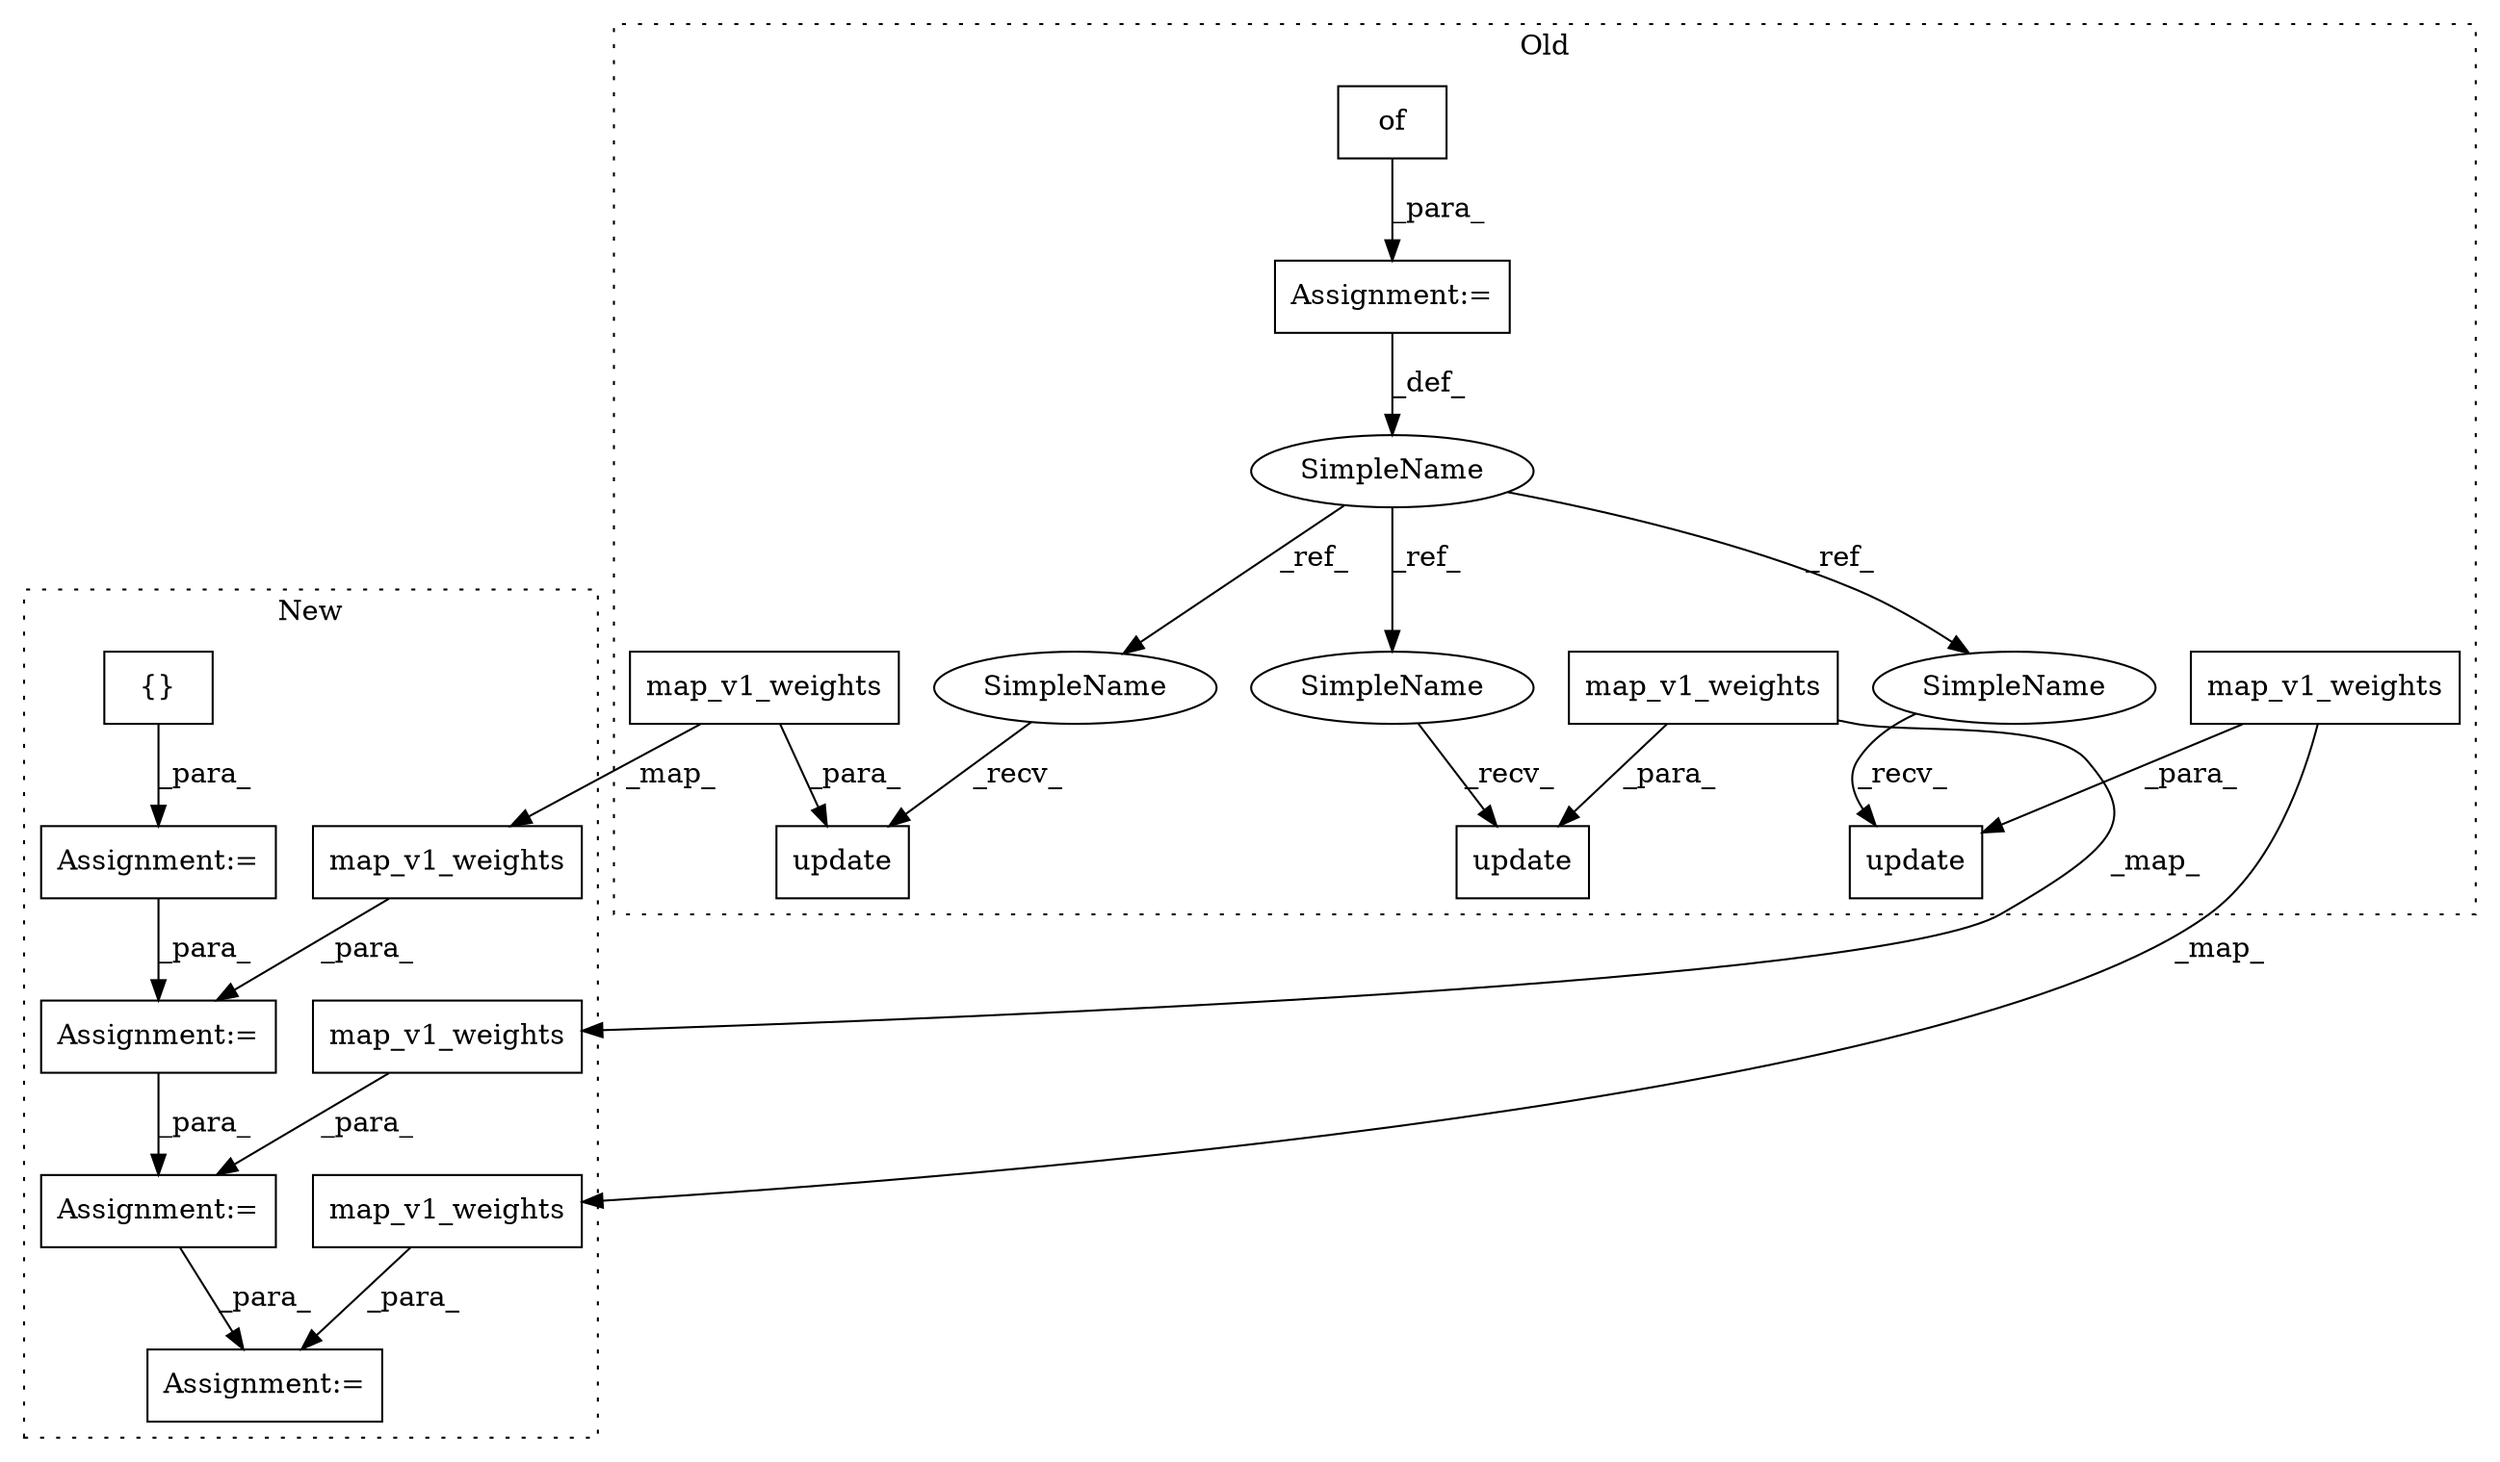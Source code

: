 digraph G {
subgraph cluster0 {
1 [label="map_v1_weights" a="32" s="4317,4351" l="15,1" shape="box"];
3 [label="update" a="32" s="4291,4352" l="7,1" shape="box"];
4 [label="SimpleName" a="42" s="3657" l="1" shape="ellipse"];
5 [label="update" a="32" s="4123,4195" l="7,1" shape="box"];
6 [label="of" a="32" s="3663" l="4" shape="box"];
7 [label="Assignment:=" a="7" s="3658" l="1" shape="box"];
10 [label="map_v1_weights" a="32" s="4147,4194" l="15,1" shape="box"];
14 [label="update" a="32" s="4052,4112" l="7,1" shape="box"];
15 [label="map_v1_weights" a="32" s="4079,4111" l="15,1" shape="box"];
18 [label="SimpleName" a="42" s="4289" l="1" shape="ellipse"];
19 [label="SimpleName" a="42" s="4050" l="1" shape="ellipse"];
20 [label="SimpleName" a="42" s="4121" l="1" shape="ellipse"];
label = "Old";
style="dotted";
}
subgraph cluster1 {
2 [label="map_v1_weights" a="32" s="4284,4318" l="15,1" shape="box"];
8 [label="Assignment:=" a="7" s="4263" l="2" shape="box"];
9 [label="{}" a="4" s="3687" l="2" shape="box"];
11 [label="map_v1_weights" a="32" s="4128,4175" l="15,1" shape="box"];
12 [label="Assignment:=" a="7" s="4045" l="2" shape="box"];
13 [label="Assignment:=" a="7" s="4185" l="2" shape="box"];
16 [label="map_v1_weights" a="32" s="4067,4099" l="15,1" shape="box"];
17 [label="Assignment:=" a="7" s="3666" l="1" shape="box"];
label = "New";
style="dotted";
}
1 -> 3 [label="_para_"];
1 -> 2 [label="_map_"];
2 -> 8 [label="_para_"];
4 -> 20 [label="_ref_"];
4 -> 19 [label="_ref_"];
4 -> 18 [label="_ref_"];
6 -> 7 [label="_para_"];
7 -> 4 [label="_def_"];
9 -> 17 [label="_para_"];
10 -> 5 [label="_para_"];
10 -> 11 [label="_map_"];
11 -> 13 [label="_para_"];
12 -> 13 [label="_para_"];
13 -> 8 [label="_para_"];
15 -> 16 [label="_map_"];
15 -> 14 [label="_para_"];
16 -> 12 [label="_para_"];
17 -> 12 [label="_para_"];
18 -> 3 [label="_recv_"];
19 -> 14 [label="_recv_"];
20 -> 5 [label="_recv_"];
}